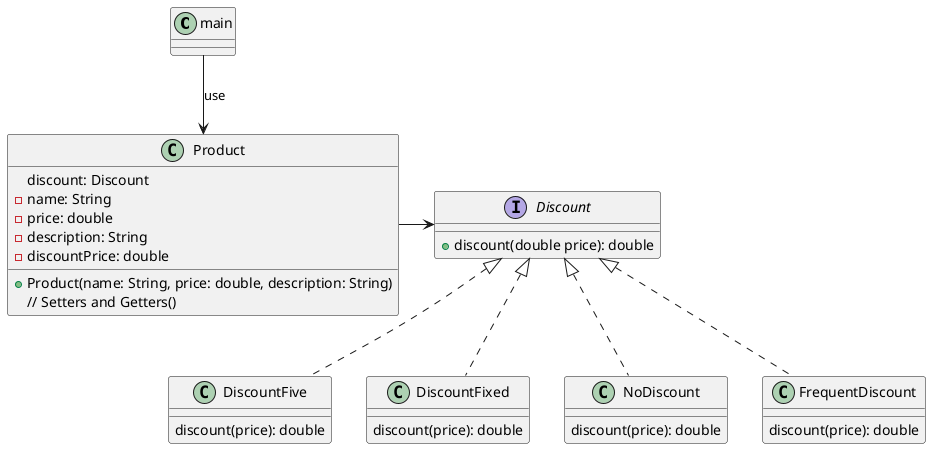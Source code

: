 @startuml
'https://plantuml.com/class-diagram

class main

interface Discount {
    +discount(double price): double
}
class DiscountFive implements Discount{
    discount(price): double
}
class DiscountFixed implements Discount{
    discount(price): double
}
class NoDiscount implements Discount{
    discount(price): double
}
class FrequentDiscount implements Discount{
    discount(price): double
}

class Product  {
    discount: Discount
    - name: String
    - price: double
    - description: String
    - discountPrice: double
    + Product(name: String, price: double, description: String)
    // Setters and Getters()
}

main --> Product:use
Product -right-> Discount
@enduml